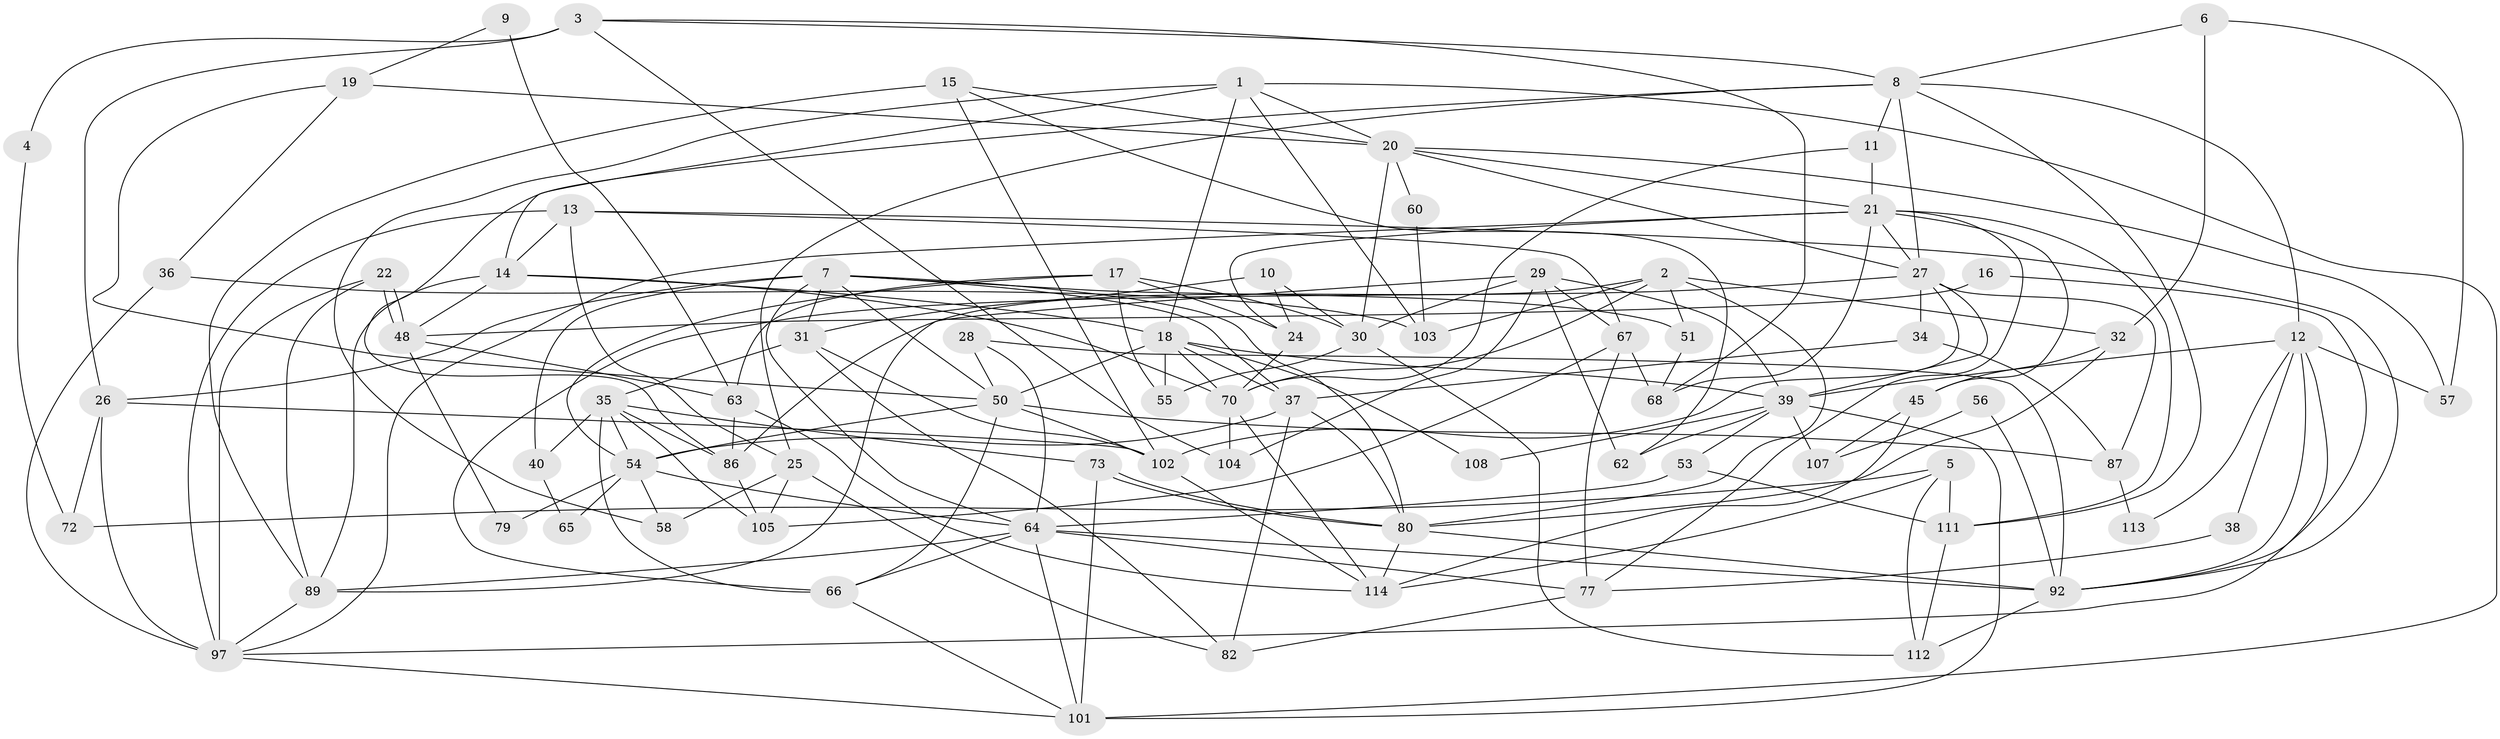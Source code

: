 // Generated by graph-tools (version 1.1) at 2025/23/03/03/25 07:23:56]
// undirected, 79 vertices, 189 edges
graph export_dot {
graph [start="1"]
  node [color=gray90,style=filled];
  1 [super="+90"];
  2 [super="+33"];
  3 [super="+23"];
  4;
  5;
  6;
  7 [super="+98"];
  8 [super="+46"];
  9;
  10 [super="+42"];
  11 [super="+41"];
  12 [super="+43"];
  13;
  14 [super="+109"];
  15 [super="+61"];
  16;
  17;
  18 [super="+59"];
  19;
  20 [super="+85"];
  21 [super="+52"];
  22;
  24;
  25 [super="+76"];
  26 [super="+93"];
  27 [super="+47"];
  28 [super="+49"];
  29 [super="+99"];
  30 [super="+78"];
  31 [super="+81"];
  32;
  34;
  35 [super="+75"];
  36;
  37 [super="+106"];
  38;
  39 [super="+44"];
  40;
  45 [super="+84"];
  48;
  50 [super="+71"];
  51;
  53;
  54 [super="+96"];
  55;
  56;
  57;
  58;
  60;
  62;
  63 [super="+94"];
  64 [super="+69"];
  65;
  66 [super="+74"];
  67 [super="+91"];
  68;
  70 [super="+110"];
  72;
  73;
  77 [super="+88"];
  79;
  80 [super="+83"];
  82;
  86;
  87;
  89;
  92 [super="+95"];
  97 [super="+100"];
  101;
  102;
  103;
  104;
  105;
  107;
  108;
  111;
  112;
  113;
  114;
  1 -- 14;
  1 -- 18;
  1 -- 103;
  1 -- 20;
  1 -- 58;
  1 -- 101;
  2 -- 32;
  2 -- 51;
  2 -- 103;
  2 -- 70;
  2 -- 80;
  2 -- 86;
  3 -- 68;
  3 -- 4;
  3 -- 104;
  3 -- 26;
  3 -- 8;
  4 -- 72;
  5 -- 114;
  5 -- 111;
  5 -- 72;
  5 -- 112;
  6 -- 57;
  6 -- 32;
  6 -- 8;
  7 -- 51;
  7 -- 64;
  7 -- 80;
  7 -- 50;
  7 -- 40;
  7 -- 37;
  7 -- 26;
  7 -- 31;
  8 -- 27;
  8 -- 12;
  8 -- 86;
  8 -- 25;
  8 -- 11;
  8 -- 111;
  9 -- 19;
  9 -- 63;
  10 -- 31;
  10 -- 24;
  10 -- 30;
  11 -- 70;
  11 -- 21;
  12 -- 97;
  12 -- 38;
  12 -- 57;
  12 -- 39;
  12 -- 113;
  12 -- 92;
  13 -- 67;
  13 -- 97;
  13 -- 14;
  13 -- 92;
  13 -- 25;
  14 -- 18;
  14 -- 48;
  14 -- 89;
  14 -- 70;
  15 -- 102;
  15 -- 62;
  15 -- 89;
  15 -- 20;
  16 -- 48;
  16 -- 92;
  17 -- 54;
  17 -- 24;
  17 -- 55;
  17 -- 30;
  17 -- 63;
  18 -- 37;
  18 -- 55;
  18 -- 39;
  18 -- 108;
  18 -- 50;
  18 -- 70;
  19 -- 36;
  19 -- 20;
  19 -- 50;
  20 -- 27;
  20 -- 21;
  20 -- 57;
  20 -- 60;
  20 -- 30;
  21 -- 68;
  21 -- 97;
  21 -- 111;
  21 -- 77;
  21 -- 24;
  21 -- 27;
  21 -- 45;
  22 -- 48;
  22 -- 48;
  22 -- 89;
  22 -- 97;
  24 -- 70;
  25 -- 105;
  25 -- 58;
  25 -- 82;
  26 -- 97 [weight=2];
  26 -- 102;
  26 -- 72;
  27 -- 34;
  27 -- 87;
  27 -- 39;
  27 -- 66;
  27 -- 102;
  28 -- 50 [weight=2];
  28 -- 64;
  28 -- 92;
  29 -- 104;
  29 -- 30;
  29 -- 67;
  29 -- 39;
  29 -- 89;
  29 -- 62;
  30 -- 112;
  30 -- 55;
  31 -- 82;
  31 -- 35;
  31 -- 102;
  32 -- 45;
  32 -- 80;
  34 -- 87;
  34 -- 37;
  35 -- 73;
  35 -- 66;
  35 -- 86;
  35 -- 54;
  35 -- 40;
  35 -- 105;
  36 -- 103;
  36 -- 97;
  37 -- 80;
  37 -- 82;
  37 -- 54;
  38 -- 77;
  39 -- 62;
  39 -- 101;
  39 -- 107;
  39 -- 108;
  39 -- 53;
  40 -- 65;
  45 -- 107;
  45 -- 114;
  48 -- 79;
  48 -- 63;
  50 -- 66;
  50 -- 54;
  50 -- 102;
  50 -- 87;
  51 -- 68;
  53 -- 111;
  53 -- 64;
  54 -- 58;
  54 -- 65;
  54 -- 64;
  54 -- 79;
  56 -- 107;
  56 -- 92;
  60 -- 103;
  63 -- 86;
  63 -- 114;
  64 -- 89;
  64 -- 101;
  64 -- 92;
  64 -- 66;
  64 -- 77;
  66 -- 101;
  67 -- 105;
  67 -- 68;
  67 -- 77;
  70 -- 114;
  70 -- 104;
  73 -- 101;
  73 -- 80;
  73 -- 80;
  77 -- 82;
  80 -- 92;
  80 -- 114;
  86 -- 105;
  87 -- 113;
  89 -- 97;
  92 -- 112;
  97 -- 101;
  102 -- 114;
  111 -- 112;
}
